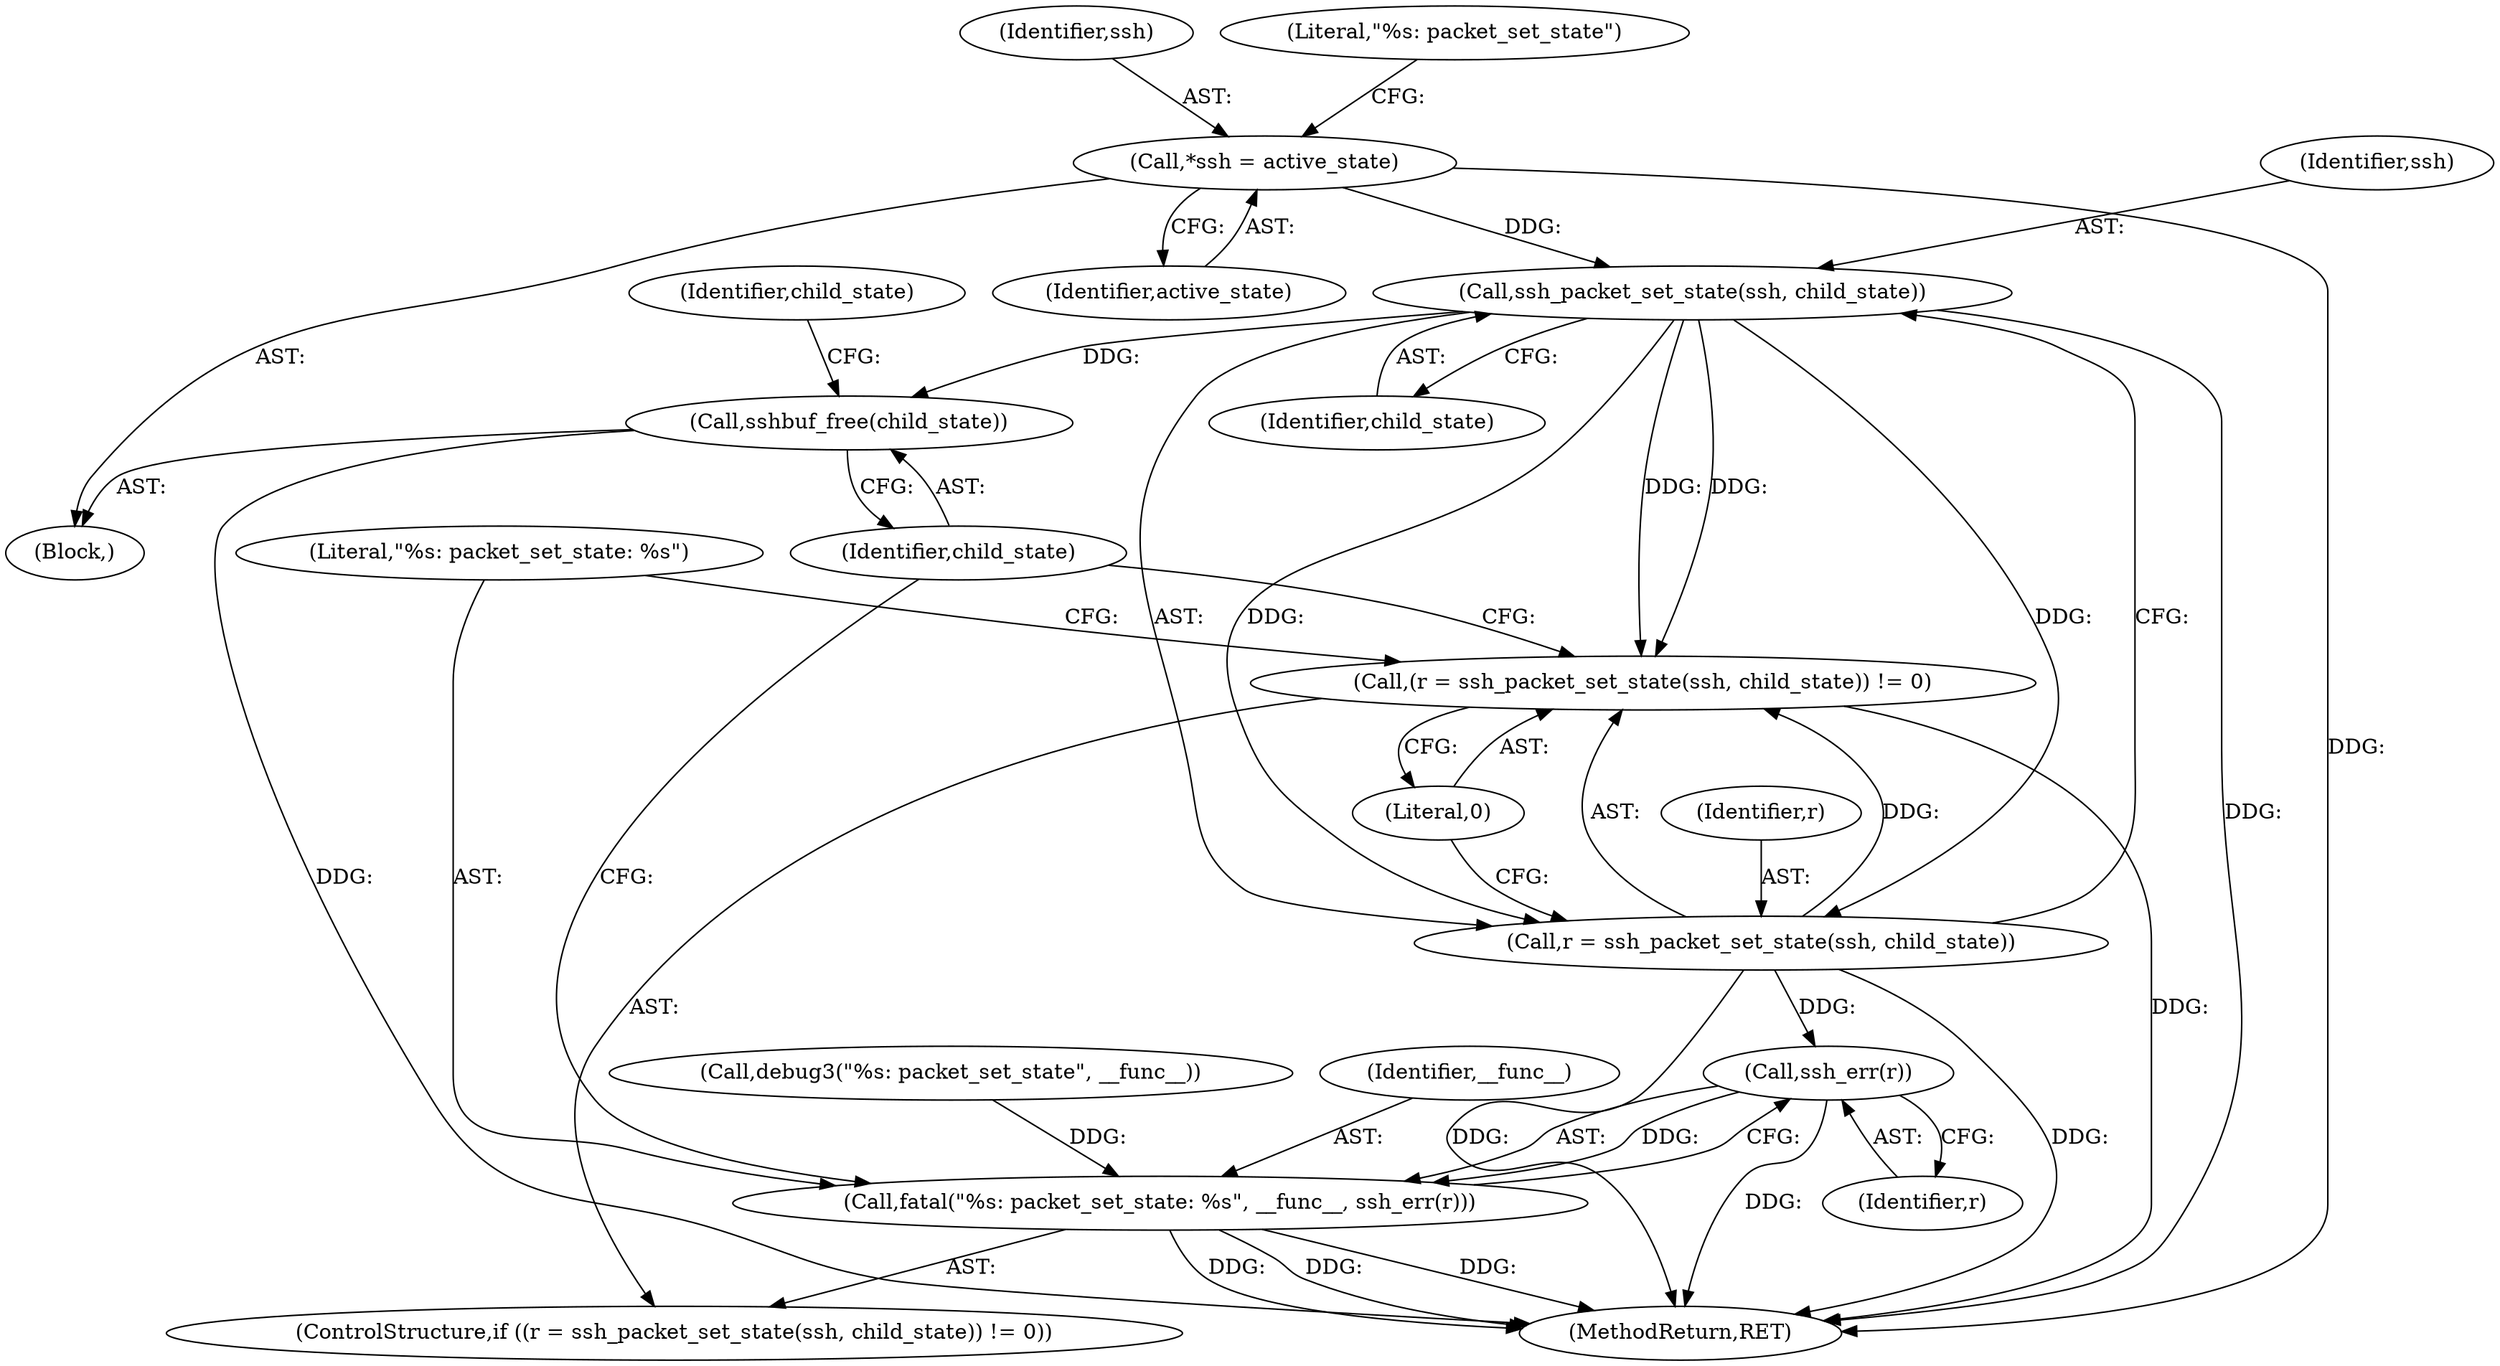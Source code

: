 digraph "0_src_3095060f479b86288e31c79ecbc5131a66bcd2f9_0@pointer" {
"1000106" [label="(Call,*ssh = active_state)"];
"1000118" [label="(Call,ssh_packet_set_state(ssh, child_state))"];
"1000115" [label="(Call,(r = ssh_packet_set_state(ssh, child_state)) != 0)"];
"1000116" [label="(Call,r = ssh_packet_set_state(ssh, child_state))"];
"1000125" [label="(Call,ssh_err(r))"];
"1000122" [label="(Call,fatal(\"%s: packet_set_state: %s\", __func__, ssh_err(r)))"];
"1000127" [label="(Call,sshbuf_free(child_state))"];
"1000118" [label="(Call,ssh_packet_set_state(ssh, child_state))"];
"1000130" [label="(Identifier,child_state)"];
"1000111" [label="(Call,debug3(\"%s: packet_set_state\", __func__))"];
"1000119" [label="(Identifier,ssh)"];
"1000114" [label="(ControlStructure,if ((r = ssh_packet_set_state(ssh, child_state)) != 0))"];
"1000106" [label="(Call,*ssh = active_state)"];
"1000120" [label="(Identifier,child_state)"];
"1000125" [label="(Call,ssh_err(r))"];
"1000122" [label="(Call,fatal(\"%s: packet_set_state: %s\", __func__, ssh_err(r)))"];
"1000115" [label="(Call,(r = ssh_packet_set_state(ssh, child_state)) != 0)"];
"1000104" [label="(Block,)"];
"1000126" [label="(Identifier,r)"];
"1000117" [label="(Identifier,r)"];
"1000123" [label="(Literal,\"%s: packet_set_state: %s\")"];
"1000128" [label="(Identifier,child_state)"];
"1000124" [label="(Identifier,__func__)"];
"1000116" [label="(Call,r = ssh_packet_set_state(ssh, child_state))"];
"1000227" [label="(MethodReturn,RET)"];
"1000107" [label="(Identifier,ssh)"];
"1000127" [label="(Call,sshbuf_free(child_state))"];
"1000112" [label="(Literal,\"%s: packet_set_state\")"];
"1000121" [label="(Literal,0)"];
"1000108" [label="(Identifier,active_state)"];
"1000106" -> "1000104"  [label="AST: "];
"1000106" -> "1000108"  [label="CFG: "];
"1000107" -> "1000106"  [label="AST: "];
"1000108" -> "1000106"  [label="AST: "];
"1000112" -> "1000106"  [label="CFG: "];
"1000106" -> "1000227"  [label="DDG: "];
"1000106" -> "1000118"  [label="DDG: "];
"1000118" -> "1000116"  [label="AST: "];
"1000118" -> "1000120"  [label="CFG: "];
"1000119" -> "1000118"  [label="AST: "];
"1000120" -> "1000118"  [label="AST: "];
"1000116" -> "1000118"  [label="CFG: "];
"1000118" -> "1000227"  [label="DDG: "];
"1000118" -> "1000115"  [label="DDG: "];
"1000118" -> "1000115"  [label="DDG: "];
"1000118" -> "1000116"  [label="DDG: "];
"1000118" -> "1000116"  [label="DDG: "];
"1000118" -> "1000127"  [label="DDG: "];
"1000115" -> "1000114"  [label="AST: "];
"1000115" -> "1000121"  [label="CFG: "];
"1000116" -> "1000115"  [label="AST: "];
"1000121" -> "1000115"  [label="AST: "];
"1000123" -> "1000115"  [label="CFG: "];
"1000128" -> "1000115"  [label="CFG: "];
"1000115" -> "1000227"  [label="DDG: "];
"1000116" -> "1000115"  [label="DDG: "];
"1000117" -> "1000116"  [label="AST: "];
"1000121" -> "1000116"  [label="CFG: "];
"1000116" -> "1000227"  [label="DDG: "];
"1000116" -> "1000227"  [label="DDG: "];
"1000116" -> "1000125"  [label="DDG: "];
"1000125" -> "1000122"  [label="AST: "];
"1000125" -> "1000126"  [label="CFG: "];
"1000126" -> "1000125"  [label="AST: "];
"1000122" -> "1000125"  [label="CFG: "];
"1000125" -> "1000227"  [label="DDG: "];
"1000125" -> "1000122"  [label="DDG: "];
"1000122" -> "1000114"  [label="AST: "];
"1000123" -> "1000122"  [label="AST: "];
"1000124" -> "1000122"  [label="AST: "];
"1000128" -> "1000122"  [label="CFG: "];
"1000122" -> "1000227"  [label="DDG: "];
"1000122" -> "1000227"  [label="DDG: "];
"1000122" -> "1000227"  [label="DDG: "];
"1000111" -> "1000122"  [label="DDG: "];
"1000127" -> "1000104"  [label="AST: "];
"1000127" -> "1000128"  [label="CFG: "];
"1000128" -> "1000127"  [label="AST: "];
"1000130" -> "1000127"  [label="CFG: "];
"1000127" -> "1000227"  [label="DDG: "];
}
